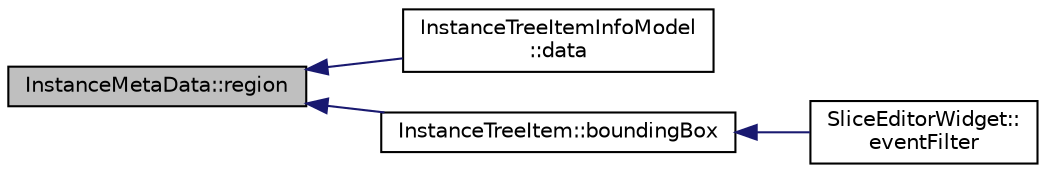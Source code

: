 digraph "InstanceMetaData::region"
{
  edge [fontname="Helvetica",fontsize="10",labelfontname="Helvetica",labelfontsize="10"];
  node [fontname="Helvetica",fontsize="10",shape=record];
  rankdir="LR";
  Node11 [label="InstanceMetaData::region",height=0.2,width=0.4,color="black", fillcolor="grey75", style="filled", fontcolor="black"];
  Node11 -> Node12 [dir="back",color="midnightblue",fontsize="10",style="solid",fontname="Helvetica"];
  Node12 [label="InstanceTreeItemInfoModel\l::data",height=0.2,width=0.4,color="black", fillcolor="white", style="filled",URL="$class_instance_tree_item_info_model.html#a9d86725a5661fd4f8b84c2844bb25174"];
  Node11 -> Node13 [dir="back",color="midnightblue",fontsize="10",style="solid",fontname="Helvetica"];
  Node13 [label="InstanceTreeItem::boundingBox",height=0.2,width=0.4,color="black", fillcolor="white", style="filled",URL="$class_instance_tree_item.html#a645da9729ab0c8b90d38c98eeba9324a"];
  Node13 -> Node14 [dir="back",color="midnightblue",fontsize="10",style="solid",fontname="Helvetica"];
  Node14 [label="SliceEditorWidget::\leventFilter",height=0.2,width=0.4,color="black", fillcolor="white", style="filled",URL="$class_slice_editor_widget.html#a1ec28842041deac02c57bba58ec2d6a0",tooltip="Reimplemented from QWidget::eventFilter. "];
}

